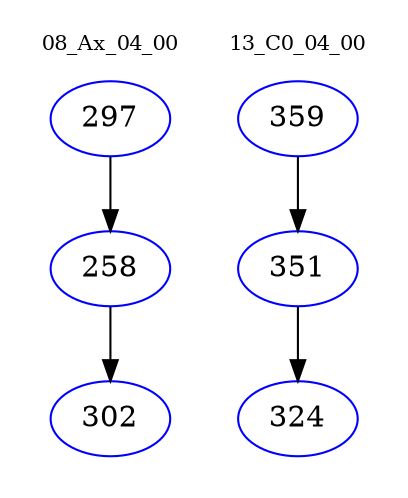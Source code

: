 digraph{
subgraph cluster_0 {
color = white
label = "08_Ax_04_00";
fontsize=10;
T0_297 [label="297", color="blue"]
T0_297 -> T0_258 [color="black"]
T0_258 [label="258", color="blue"]
T0_258 -> T0_302 [color="black"]
T0_302 [label="302", color="blue"]
}
subgraph cluster_1 {
color = white
label = "13_C0_04_00";
fontsize=10;
T1_359 [label="359", color="blue"]
T1_359 -> T1_351 [color="black"]
T1_351 [label="351", color="blue"]
T1_351 -> T1_324 [color="black"]
T1_324 [label="324", color="blue"]
}
}
